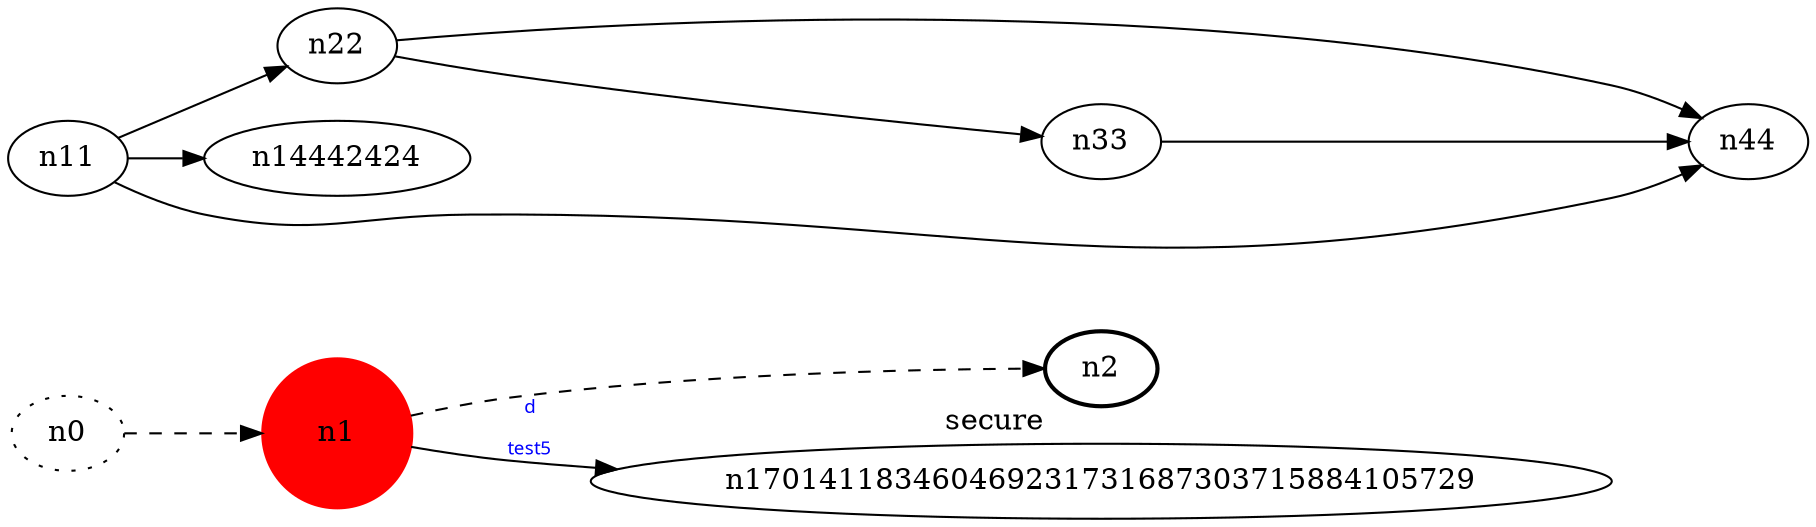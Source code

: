 digraph test5 {
	rankdir=LR;
	fontcolor=blue; /* c1; c1; c0 -- c1 */
	n0 [style=dotted, fillcolor="#123456"]; // c2; c3; c2 -- c3
	n1 [height=1, width=1, color=red, style=filled];
	n2 [style=bold, xlabel="secure"];
	n0 -> n1 -> n2[style=dashed];
	n1 -> n170141183460469231731687303715884105729 [fontname="comic sans", label="d\n\l\G", fontcolor=blue, fontsize=9];
	n11 -> n22;
	n11 -> n14442424;
	n11 -> n44;
	n22 -> n33;
	n22 -> n44;
	n33 -> n44;
}
